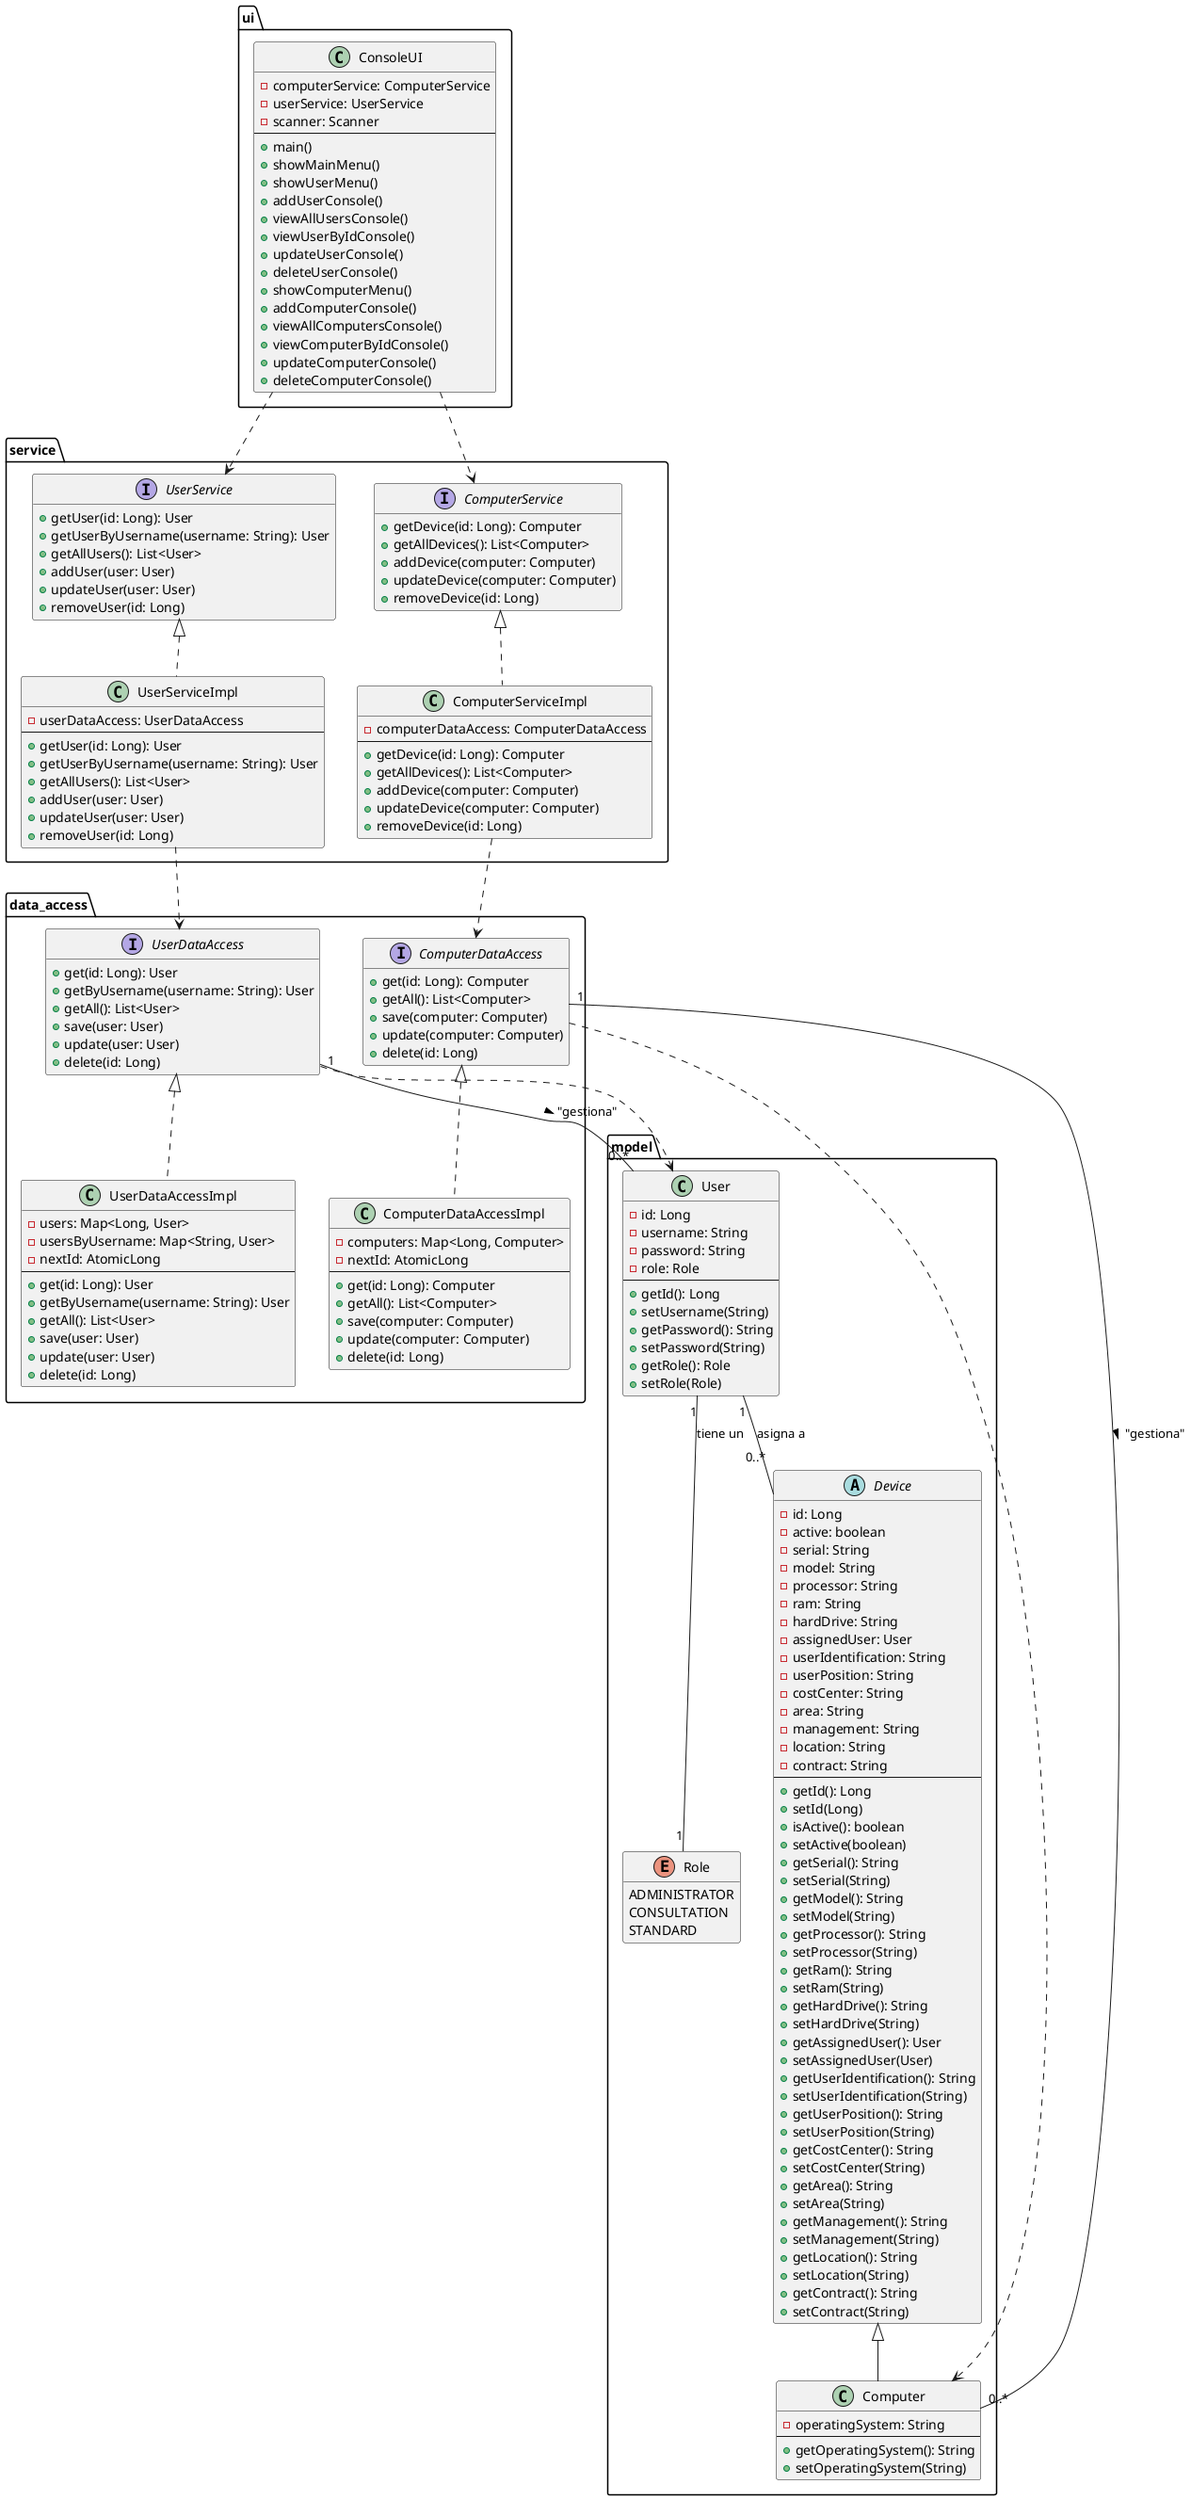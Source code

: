 @startuml
' Configuración general del diagrama
hide empty members
skinparam classAttributeIconSize 0 ' Oculta los iconos de visibilidad (más limpio)
skinparam linetype ortho ' Líneas rectas para mayor claridad
'skinparam packageStyle rectangle ' Puedes probar este estilo si prefieres cajas sólidas para los paquetes

' ===================================================================================================
' CAPA DE MODELO (com.tuaplicacion.inventario.model)
' ===================================================================================================
package "model" {
    class User {
        - id: Long
        - username: String
        - password: String
        - role: Role
        --
        + getId(): Long
        + setUsername(String)
        + getPassword(): String
        + setPassword(String)
        + getRole(): Role
        + setRole(Role)
    }

    enum Role {
        ADMINISTRATOR
        CONSULTATION
        STANDARD
    }

    abstract class Device {
        - id: Long
        - active: boolean
        - serial: String
        - model: String
        - processor: String
        - ram: String
        - hardDrive: String
        - assignedUser: User
        - userIdentification: String
        - userPosition: String
        - costCenter: String
        - area: String
        - management: String
        - location: String
        - contract: String
        --
        + getId(): Long
        + setId(Long)
        + isActive(): boolean
        + setActive(boolean)
        + getSerial(): String
        + setSerial(String)
        + getModel(): String
        + setModel(String)
        + getProcessor(): String
        + setProcessor(String)
        + getRam(): String
        + setRam(String)
        + getHardDrive(): String
        + setHardDrive(String)
        + getAssignedUser(): User
        + setAssignedUser(User)
        + getUserIdentification(): String
        + setUserIdentification(String)
        + getUserPosition(): String
        + setUserPosition(String)
        + getCostCenter(): String
        + setCostCenter(String)
        + getArea(): String
        + setArea(String)
        + getManagement(): String
        + setManagement(String)
        + getLocation(): String
        + setLocation(String)
        + getContract(): String
        + setContract(String)
    }

    ' === CLASES QUE HEREDAN ===
    ' NOTA IMPORTANTE: La herencia de 'Computer' a 'Device' se establece ÚNICAMENTE con 'extends Device'.
    ' No se necesita ninguna otra línea como 'Device <|-- Computer'.
    class Computer extends Device {
        - operatingSystem: String
        --
        + getOperatingSystem(): String
        + setOperatingSystem(String)
    }

    ' Relaciones de Asociación dentro del Modelo
    User "1" -- "0..*" Device : "asigna a"
    User "1" -- "1" Role : "tiene un"
}

' ===================================================================================================
' CAPA DE ACCESO A DATOS (com.tuaplicacion.inventario.data_access)
' ===================================================================================================
package "data_access" {
    interface ComputerDataAccess {
        + get(id: Long): Computer
        + getAll(): List<Computer>
        + save(computer: Computer)
        + update(computer: Computer)
        + delete(id: Long)
    }

    class ComputerDataAccessImpl {
        - computers: Map<Long, Computer>
        - nextId: AtomicLong
        --
        + get(id: Long): Computer
        + getAll(): List<Computer>
        + save(computer: Computer)
        + update(computer: Computer)
        + delete(id: Long)
    }
    ComputerDataAccess <|.. ComputerDataAccessImpl


    interface UserDataAccess {
        + get(id: Long): User
        + getByUsername(username: String): User
        + getAll(): List<User>
        + save(user: User)
        + update(user: User)
        + delete(id: Long)
    }

    class UserDataAccessImpl {
        - users: Map<Long, User>
        - usersByUsername: Map<String, User>
        - nextId: AtomicLong
        --
        + get(id: Long): User
        + getByUsername(username: String): User
        + getAll(): List<User>
        + save(user: User)
        + update(user: User)
        + delete(id: Long)
    }
    UserDataAccess <|.. UserDataAccessImpl


    ' Relaciones de Asociación (DataAccess gestiona Modelo)
    ComputerDataAccess "1" -- "0..*" Computer : "gestiona" >
    UserDataAccess "1" -- "0..*" User : "gestiona" >
}

' ===================================================================================================
' CAPA DE SERVICIO (com.tuaplicacion.inventario.service)
' ===================================================================================================
package "service" {
    interface ComputerService {
        + getDevice(id: Long): Computer
        + getAllDevices(): List<Computer>
        + addDevice(computer: Computer)
        + updateDevice(computer: Computer)
        + removeDevice(id: Long)
    }

    class ComputerServiceImpl {
        - computerDataAccess: ComputerDataAccess
        --
        + getDevice(id: Long): Computer
        + getAllDevices(): List<Computer>
        + addDevice(computer: Computer)
        + updateDevice(computer: Computer)
        + removeDevice(id: Long)
    }
    ComputerService <|.. ComputerServiceImpl


    interface UserService {
        + getUser(id: Long): User
        + getUserByUsername(username: String): User
        + getAllUsers(): List<User>
        + addUser(user: User)
        + updateUser(user: User)
        + removeUser(id: Long)
    }

    class UserServiceImpl {
        - userDataAccess: UserDataAccess
        --
        + getUser(id: Long): User
        + getUserByUsername(username: String): User
        + getAllUsers(): List<User>
        + addUser(user: User)
        + updateUser(user: User)
        + removeUser(id: Long)
    }
    UserService <|.. UserServiceImpl


    ' Relaciones de Dependencia (Servicio usa DataAccess)
    ' PlantUML infiere estas relaciones a partir de los atributos declarados en ComputerServiceImpl y UserServiceImpl.
    ' No es necesario repetirlas aquí de forma explícita.
}

' ===================================================================================================
' CAPA DE INTERFAZ DE USUARIO (com.tuaplicacion.inventario.ui)
' ===================================================================================================
package "ui" {
    class ConsoleUI {
        - computerService: ComputerService
        - userService: UserService
        - scanner: Scanner
        --
        + main()
        + showMainMenu()
        + showUserMenu()
        + addUserConsole()
        + viewAllUsersConsole()
        + viewUserByIdConsole()
        + updateUserConsole()
        + deleteUserConsole()
        + showComputerMenu()
        + addComputerConsole()
        + viewAllComputersConsole()
        + viewComputerByIdConsole()
        + updateComputerConsole()
        + deleteComputerConsole()
    }
    ' NOTA: Las dependencias de ConsoleUI a los servicios se infieren por sus atributos.
    '       No se necesitan líneas explícitas aquí.
}

' ===================================================================================================
' RELACIONES INTER-PAQUETES (Solo si PlantUML no las infiere correctamente o para posicionamiento)
' IMPORTANTE: NO DUPLICAR RELACIONES YA DEFINIDAS POR ATRIBUTOS O HERENCIAS/IMPLEMENTACIONES.
' ===================================================================================================

' Estas líneas ayudan a PlantUML a dibujar las conexiones entre paquetes y a organizar el diagrama,
' pero no duplican las relaciones ya que confíamos en la inferencia por atributos dentro de las clases.
service.ComputerServiceImpl ..> data_access.ComputerDataAccess
service.UserServiceImpl ..> data_access.UserDataAccess
ui.ConsoleUI ..> service.ComputerService
ui.ConsoleUI ..> service.UserService
data_access.ComputerDataAccess ..> model.Computer
data_access.UserDataAccess ..> model.User

@enduml